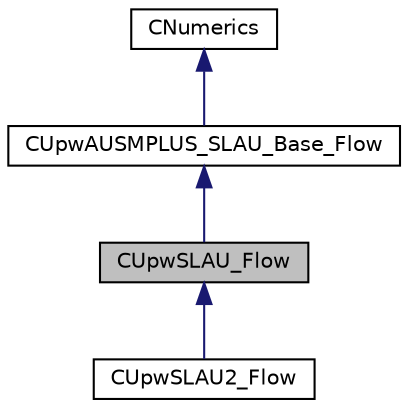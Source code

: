 digraph "CUpwSLAU_Flow"
{
 // LATEX_PDF_SIZE
  edge [fontname="Helvetica",fontsize="10",labelfontname="Helvetica",labelfontsize="10"];
  node [fontname="Helvetica",fontsize="10",shape=record];
  Node1 [label="CUpwSLAU_Flow",height=0.2,width=0.4,color="black", fillcolor="grey75", style="filled", fontcolor="black",tooltip="Class for solving the Low-Dissipation AUSM."];
  Node2 -> Node1 [dir="back",color="midnightblue",fontsize="10",style="solid",fontname="Helvetica"];
  Node2 [label="CUpwAUSMPLUS_SLAU_Base_Flow",height=0.2,width=0.4,color="black", fillcolor="white", style="filled",URL="$classCUpwAUSMPLUS__SLAU__Base__Flow.html",tooltip="Base class for AUSM+up(2) and SLAU(2) convective schemes."];
  Node3 -> Node2 [dir="back",color="midnightblue",fontsize="10",style="solid",fontname="Helvetica"];
  Node3 [label="CNumerics",height=0.2,width=0.4,color="black", fillcolor="white", style="filled",URL="$classCNumerics.html",tooltip="Class for defining the numerical methods."];
  Node1 -> Node4 [dir="back",color="midnightblue",fontsize="10",style="solid",fontname="Helvetica"];
  Node4 [label="CUpwSLAU2_Flow",height=0.2,width=0.4,color="black", fillcolor="white", style="filled",URL="$classCUpwSLAU2__Flow.html",tooltip="Class for solving the Simple Low-Dissipation AUSM 2."];
}
